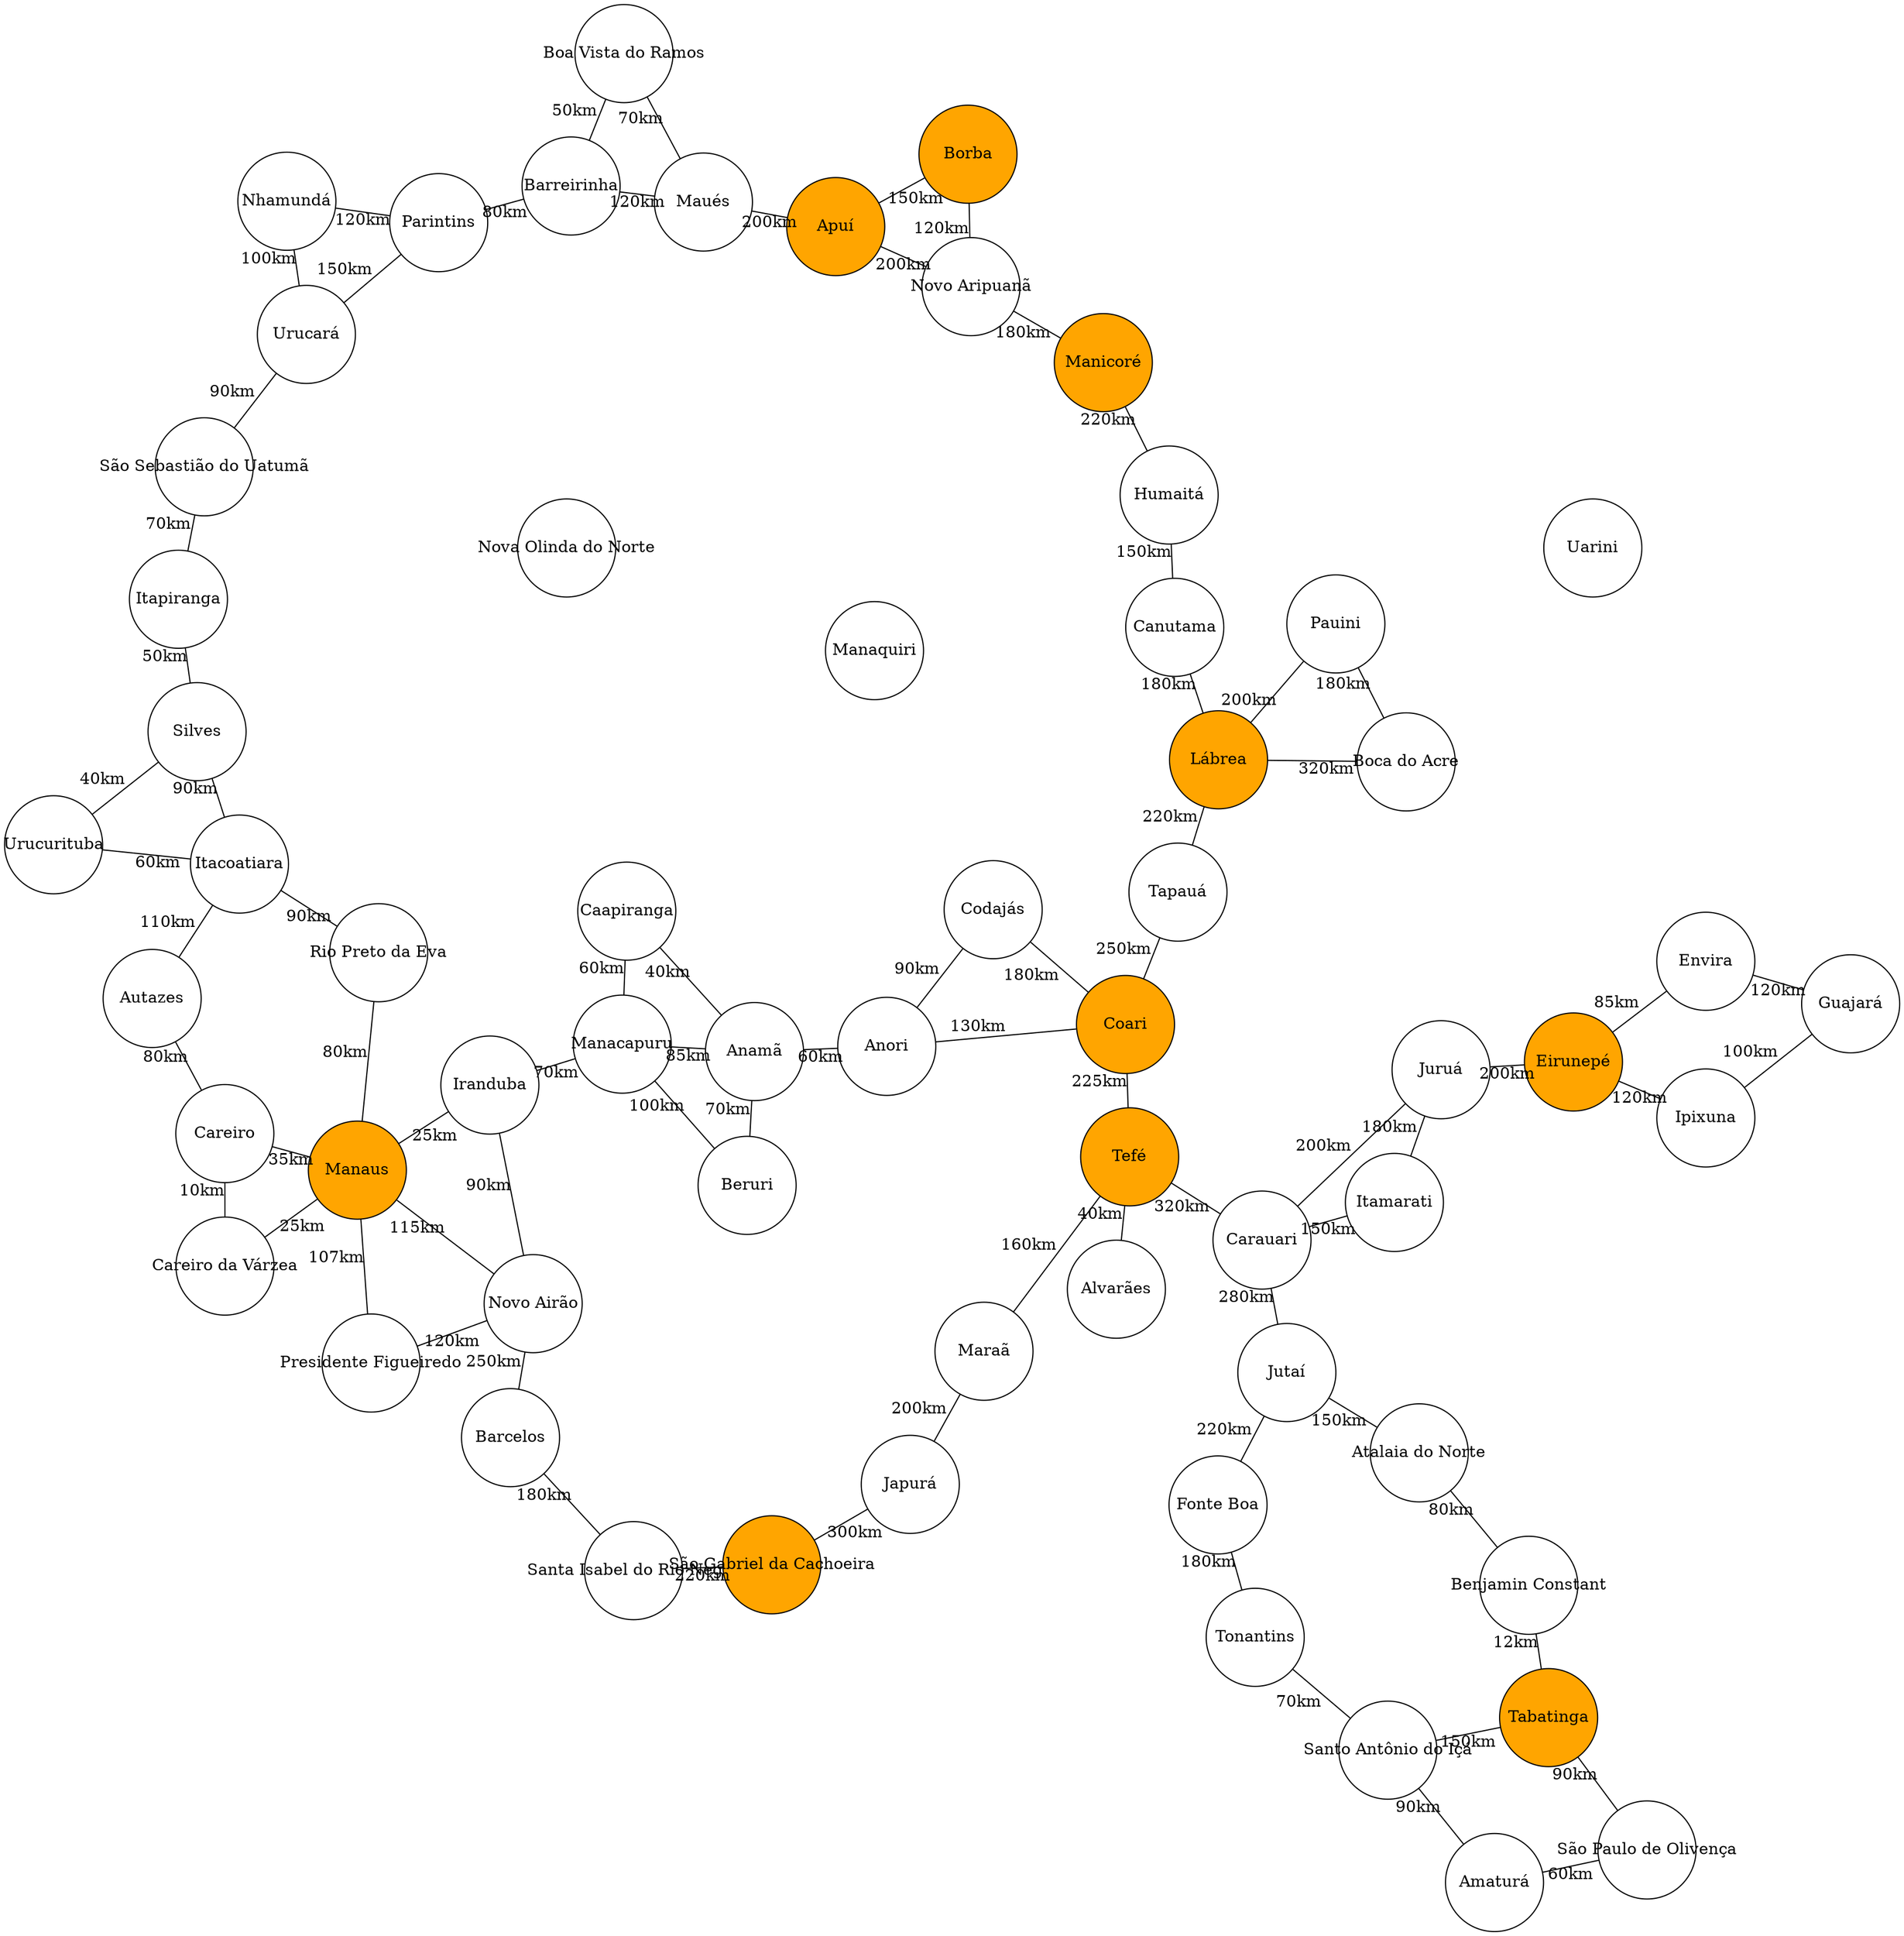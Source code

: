 graph G {
  layout=neato;
  node [style=filled, shape=circle, width=1.2, fixedsize=true];
  overlap=false;
  sep="+15";
  "Alvarães" [label="Alvarães", fillcolor=white];
  "Amaturá" [label="Amaturá", fillcolor=white];
  "Anamã" [label="Anamã", fillcolor=white];
  "Anori" [label="Anori", fillcolor=white];
  "Apuí" [label="Apuí", fillcolor=orange];
  "Atalaia_do_Norte" [label="Atalaia do Norte", fillcolor=white];
  "Autazes" [label="Autazes", fillcolor=white];
  "Barcelos" [label="Barcelos", fillcolor=white];
  "Barreirinha" [label="Barreirinha", fillcolor=white];
  "Benjamin_Constant" [label="Benjamin Constant", fillcolor=white];
  "Beruri" [label="Beruri", fillcolor=white];
  "Boa_Vista_do_Ramos" [label="Boa Vista do Ramos", fillcolor=white];
  "Boca_do_Acre" [label="Boca do Acre", fillcolor=white];
  "Borba" [label="Borba", fillcolor=orange];
  "Caapiranga" [label="Caapiranga", fillcolor=white];
  "Canutama" [label="Canutama", fillcolor=white];
  "Carauari" [label="Carauari", fillcolor=white];
  "Careiro" [label="Careiro", fillcolor=white];
  "Careiro_da_Várzea" [label="Careiro da Várzea", fillcolor=white];
  "Coari" [label="Coari", fillcolor=orange];
  "Codajás" [label="Codajás", fillcolor=white];
  "Eirunepé" [label="Eirunepé", fillcolor=orange];
  "Envira" [label="Envira", fillcolor=white];
  "Fonte_Boa" [label="Fonte Boa", fillcolor=white];
  "Guajará" [label="Guajará", fillcolor=white];
  "Humaitá" [label="Humaitá", fillcolor=white];
  "Ipixuna" [label="Ipixuna", fillcolor=white];
  "Iranduba" [label="Iranduba", fillcolor=white];
  "Itacoatiara" [label="Itacoatiara", fillcolor=white];
  "Itamarati" [label="Itamarati", fillcolor=white];
  "Itapiranga" [label="Itapiranga", fillcolor=white];
  "Japurá" [label="Japurá", fillcolor=white];
  "Juruá" [label="Juruá", fillcolor=white];
  "Jutaí" [label="Jutaí", fillcolor=white];
  "Lábrea" [label="Lábrea", fillcolor=orange];
  "Manacapuru" [label="Manacapuru", fillcolor=white];
  "Manaquiri" [label="Manaquiri", fillcolor=white];
  "Manaus" [label="Manaus", fillcolor=orange];
  "Manicoré" [label="Manicoré", fillcolor=orange];
  "Maraã" [label="Maraã", fillcolor=white];
  "Maués" [label="Maués", fillcolor=white];
  "Nhamundá" [label="Nhamundá", fillcolor=white];
  "Nova_Olinda_do_Norte" [label="Nova Olinda do Norte", fillcolor=white];
  "Novo_Airão" [label="Novo Airão", fillcolor=white];
  "Novo_Aripuanã" [label="Novo Aripuanã", fillcolor=white];
  "Parintins" [label="Parintins", fillcolor=white];
  "Pauini" [label="Pauini", fillcolor=white];
  "Presidente_Figueiredo" [label="Presidente Figueiredo", fillcolor=white];
  "Rio_Preto_da_Eva" [label="Rio Preto da Eva", fillcolor=white];
  "Santa_Isabel_do_Rio_Negro" [label="Santa Isabel do Rio Negro", fillcolor=white];
  "Santo_Antônio_do_Içá" [label="Santo Antônio do Içá", fillcolor=white];
  "Silves" [label="Silves", fillcolor=white];
  "São_Gabriel_da_Cachoeira" [label="São Gabriel da Cachoeira", fillcolor=orange];
  "São_Paulo_de_Olivença" [label="São Paulo de Olivença", fillcolor=white];
  "São_Sebastião_do_Uatumã" [label="São Sebastião do Uatumã", fillcolor=white];
  "Tabatinga" [label="Tabatinga", fillcolor=orange];
  "Tapauá" [label="Tapauá", fillcolor=white];
  "Tefé" [label="Tefé", fillcolor=orange];
  "Tonantins" [label="Tonantins", fillcolor=white];
  "Uarini" [label="Uarini", fillcolor=white];
  "Urucará" [label="Urucará", fillcolor=white];
  "Urucurituba" [label="Urucurituba", fillcolor=white];
  "Japurá" -- "São_Gabriel_da_Cachoeira" [label="300km"];
  "Autazes" -- "Itacoatiara" [label="110km"];
  "Santa_Isabel_do_Rio_Negro" -- "São_Gabriel_da_Cachoeira" [label="220km"];
  "Anori" -- "Codajás" [label="90km"];
  "Manicoré" -- "Novo_Aripuanã" [label="180km"];
  "Nhamundá" -- "Urucará" [label="100km"];
  "Coari" -- "Codajás" [label="180km"];
  "Envira" -- "Guajará" [label="120km"];
  "Anamã" -- "Beruri" [label="70km"];
  "Fonte_Boa" -- "Tonantins" [label="180km"];
  "Maraã" -- "Tefé" [label="160km"];
  "São_Sebastião_do_Uatumã" -- "Urucará" [label="90km"];
  "Apuí" -- "Borba" [label="150km"];
  "Careiro_da_Várzea" -- "Manaus" [label="25km"];
  "Canutama" -- "Lábrea" [label="180km"];
  "Boa_Vista_do_Ramos" -- "Maués" [label="70km"];
  "Careiro" -- "Manaus" [label="35km"];
  "Itacoatiara" -- "Urucurituba" [label="60km"];
  "Itamarati" -- "Juruá" [label="180km"];
  "Atalaia_do_Norte" -- "Jutaí" [label="150km"];
  "Japurá" -- "Maraã" [label="200km"];
  "Silves" -- "Urucurituba" [label="40km"];
  "Anamã" -- "Manacapuru" [label="85km"];
  "Apuí" -- "Novo_Aripuanã" [label="200km"];
  "Fonte_Boa" -- "Jutaí" [label="220km"];
  "Eirunepé" -- "Envira" [label="85km"];
  "Coari" -- "Tefé" [label="225km"];
  "Alvarães" -- "Tefé" [label="40km"];
  "Borba" -- "Novo_Aripuanã" [label="120km"];
  "Itacoatiara" -- "Silves" [label="90km"];
  "Barreirinha" -- "Boa_Vista_do_Ramos" [label="50km"];
  "Guajará" -- "Ipixuna" [label="100km"];
  "Boca_do_Acre" -- "Pauini" [label="180km"];
  "Carauari" -- "Tefé" [label="320km"];
  "Amaturá" -- "São_Paulo_de_Olivença" [label="60km"];
  "Atalaia_do_Norte" -- "Benjamin_Constant" [label="80km"];
  "Amaturá" -- "Santo_Antônio_do_Içá" [label="90km"];
  "Itapiranga" -- "Silves" [label="50km"];
  "Iranduba" -- "Manaus" [label="25km"];
  "Manaus" -- "Presidente_Figueiredo" [label="107km"];
  "Humaitá" -- "Manicoré" [label="220km"];
  "Coari" -- "Tapauá" [label="250km"];
  "Parintins" -- "Urucará" [label="150km"];
  "Autazes" -- "Careiro" [label="80km"];
  "Boca_do_Acre" -- "Lábrea" [label="320km"];
  "Eirunepé" -- "Ipixuna" [label="120km"];
  "Barreirinha" -- "Parintins" [label="80km"];
  "Carauari" -- "Jutaí" [label="280km"];
  "Anori" -- "Coari" [label="130km"];
  "Barreirinha" -- "Maués" [label="120km"];
  "Iranduba" -- "Novo_Airão" [label="90km"];
  "Manaus" -- "Novo_Airão" [label="115km"];
  "Eirunepé" -- "Juruá" [label="200km"];
  "Nhamundá" -- "Parintins" [label="120km"];
  "Carauari" -- "Juruá" [label="200km"];
  "Novo_Airão" -- "Presidente_Figueiredo" [label="120km"];
  "Santo_Antônio_do_Içá" -- "Tonantins" [label="70km"];
  "Anamã" -- "Anori" [label="60km"];
  "Carauari" -- "Itamarati" [label="150km"];
  "Manaus" -- "Rio_Preto_da_Eva" [label="80km"];
  "Santo_Antônio_do_Içá" -- "Tabatinga" [label="150km"];
  "Beruri" -- "Manacapuru" [label="100km"];
  "Barcelos" -- "Santa_Isabel_do_Rio_Negro" [label="180km"];
  "Benjamin_Constant" -- "Tabatinga" [label="12km"];
  "Itacoatiara" -- "Rio_Preto_da_Eva" [label="90km"];
  "Canutama" -- "Humaitá" [label="150km"];
  "Barcelos" -- "Novo_Airão" [label="250km"];
  "Caapiranga" -- "Manacapuru" [label="60km"];
  "Careiro" -- "Careiro_da_Várzea" [label="10km"];
  "Lábrea" -- "Tapauá" [label="220km"];
  "Iranduba" -- "Manacapuru" [label="70km"];
  "São_Paulo_de_Olivença" -- "Tabatinga" [label="90km"];
  "Itapiranga" -- "São_Sebastião_do_Uatumã" [label="70km"];
  "Anamã" -- "Caapiranga" [label="40km"];
  "Apuí" -- "Maués" [label="200km"];
  "Lábrea" -- "Pauini" [label="200km"];
  "Manaquiri";
  "Nova_Olinda_do_Norte";
  "Uarini";
}
